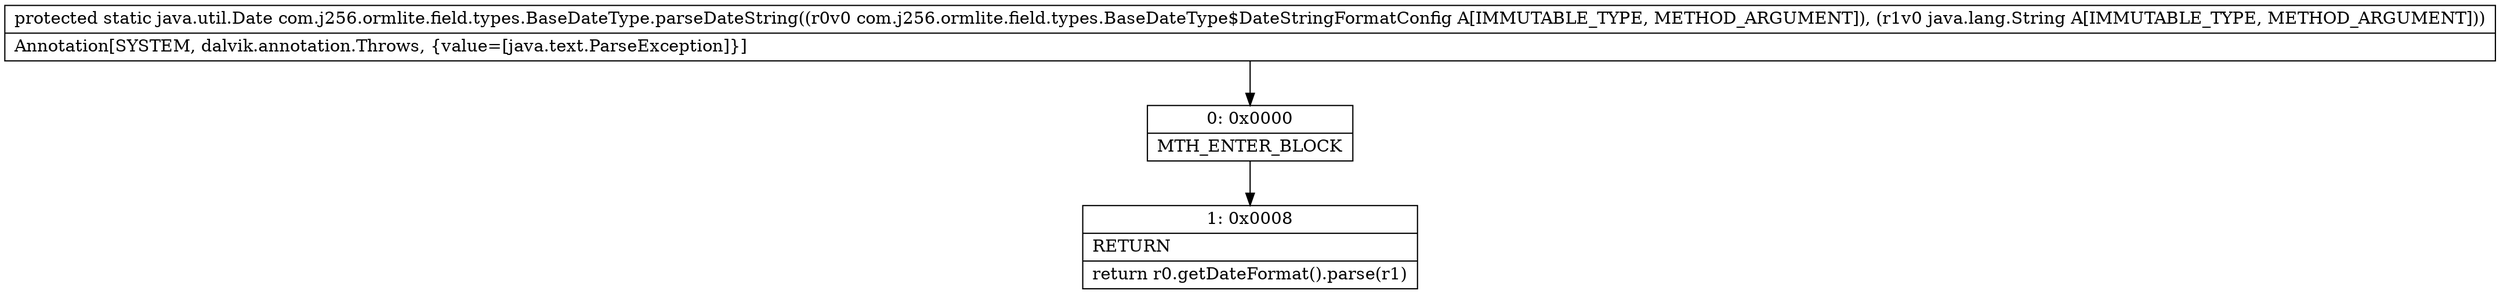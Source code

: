 digraph "CFG forcom.j256.ormlite.field.types.BaseDateType.parseDateString(Lcom\/j256\/ormlite\/field\/types\/BaseDateType$DateStringFormatConfig;Ljava\/lang\/String;)Ljava\/util\/Date;" {
Node_0 [shape=record,label="{0\:\ 0x0000|MTH_ENTER_BLOCK\l}"];
Node_1 [shape=record,label="{1\:\ 0x0008|RETURN\l|return r0.getDateFormat().parse(r1)\l}"];
MethodNode[shape=record,label="{protected static java.util.Date com.j256.ormlite.field.types.BaseDateType.parseDateString((r0v0 com.j256.ormlite.field.types.BaseDateType$DateStringFormatConfig A[IMMUTABLE_TYPE, METHOD_ARGUMENT]), (r1v0 java.lang.String A[IMMUTABLE_TYPE, METHOD_ARGUMENT]))  | Annotation[SYSTEM, dalvik.annotation.Throws, \{value=[java.text.ParseException]\}]\l}"];
MethodNode -> Node_0;
Node_0 -> Node_1;
}

